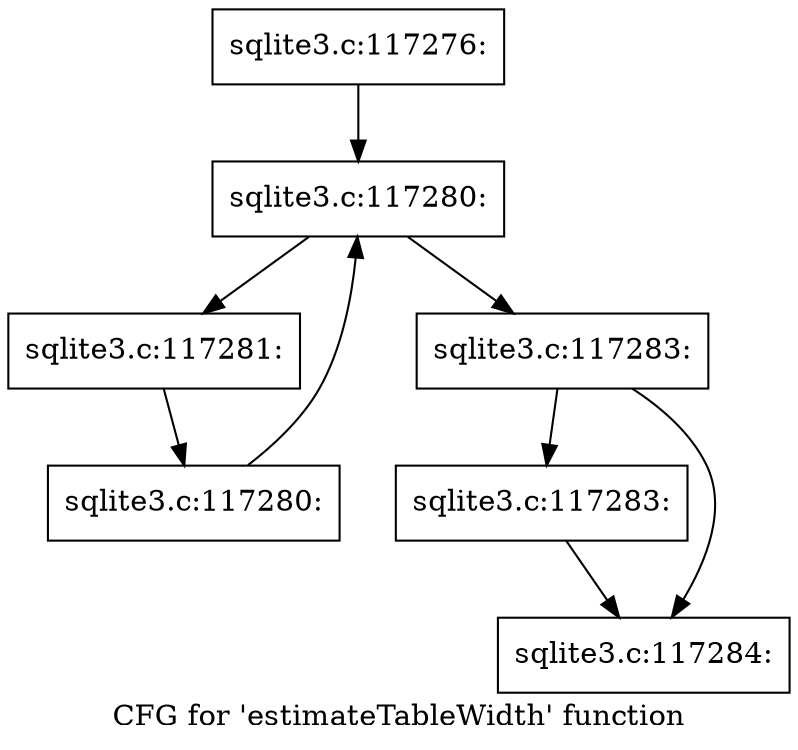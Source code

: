 digraph "CFG for 'estimateTableWidth' function" {
	label="CFG for 'estimateTableWidth' function";

	Node0x55c0f9077ca0 [shape=record,label="{sqlite3.c:117276:}"];
	Node0x55c0f9077ca0 -> Node0x55c0f907d8b0;
	Node0x55c0f907d8b0 [shape=record,label="{sqlite3.c:117280:}"];
	Node0x55c0f907d8b0 -> Node0x55c0f907dad0;
	Node0x55c0f907d8b0 -> Node0x55c0f907d1a0;
	Node0x55c0f907dad0 [shape=record,label="{sqlite3.c:117281:}"];
	Node0x55c0f907dad0 -> Node0x55c0f907da40;
	Node0x55c0f907da40 [shape=record,label="{sqlite3.c:117280:}"];
	Node0x55c0f907da40 -> Node0x55c0f907d8b0;
	Node0x55c0f907d1a0 [shape=record,label="{sqlite3.c:117283:}"];
	Node0x55c0f907d1a0 -> Node0x55c0f907e9a0;
	Node0x55c0f907d1a0 -> Node0x55c0f907e9f0;
	Node0x55c0f907e9a0 [shape=record,label="{sqlite3.c:117283:}"];
	Node0x55c0f907e9a0 -> Node0x55c0f907e9f0;
	Node0x55c0f907e9f0 [shape=record,label="{sqlite3.c:117284:}"];
}
